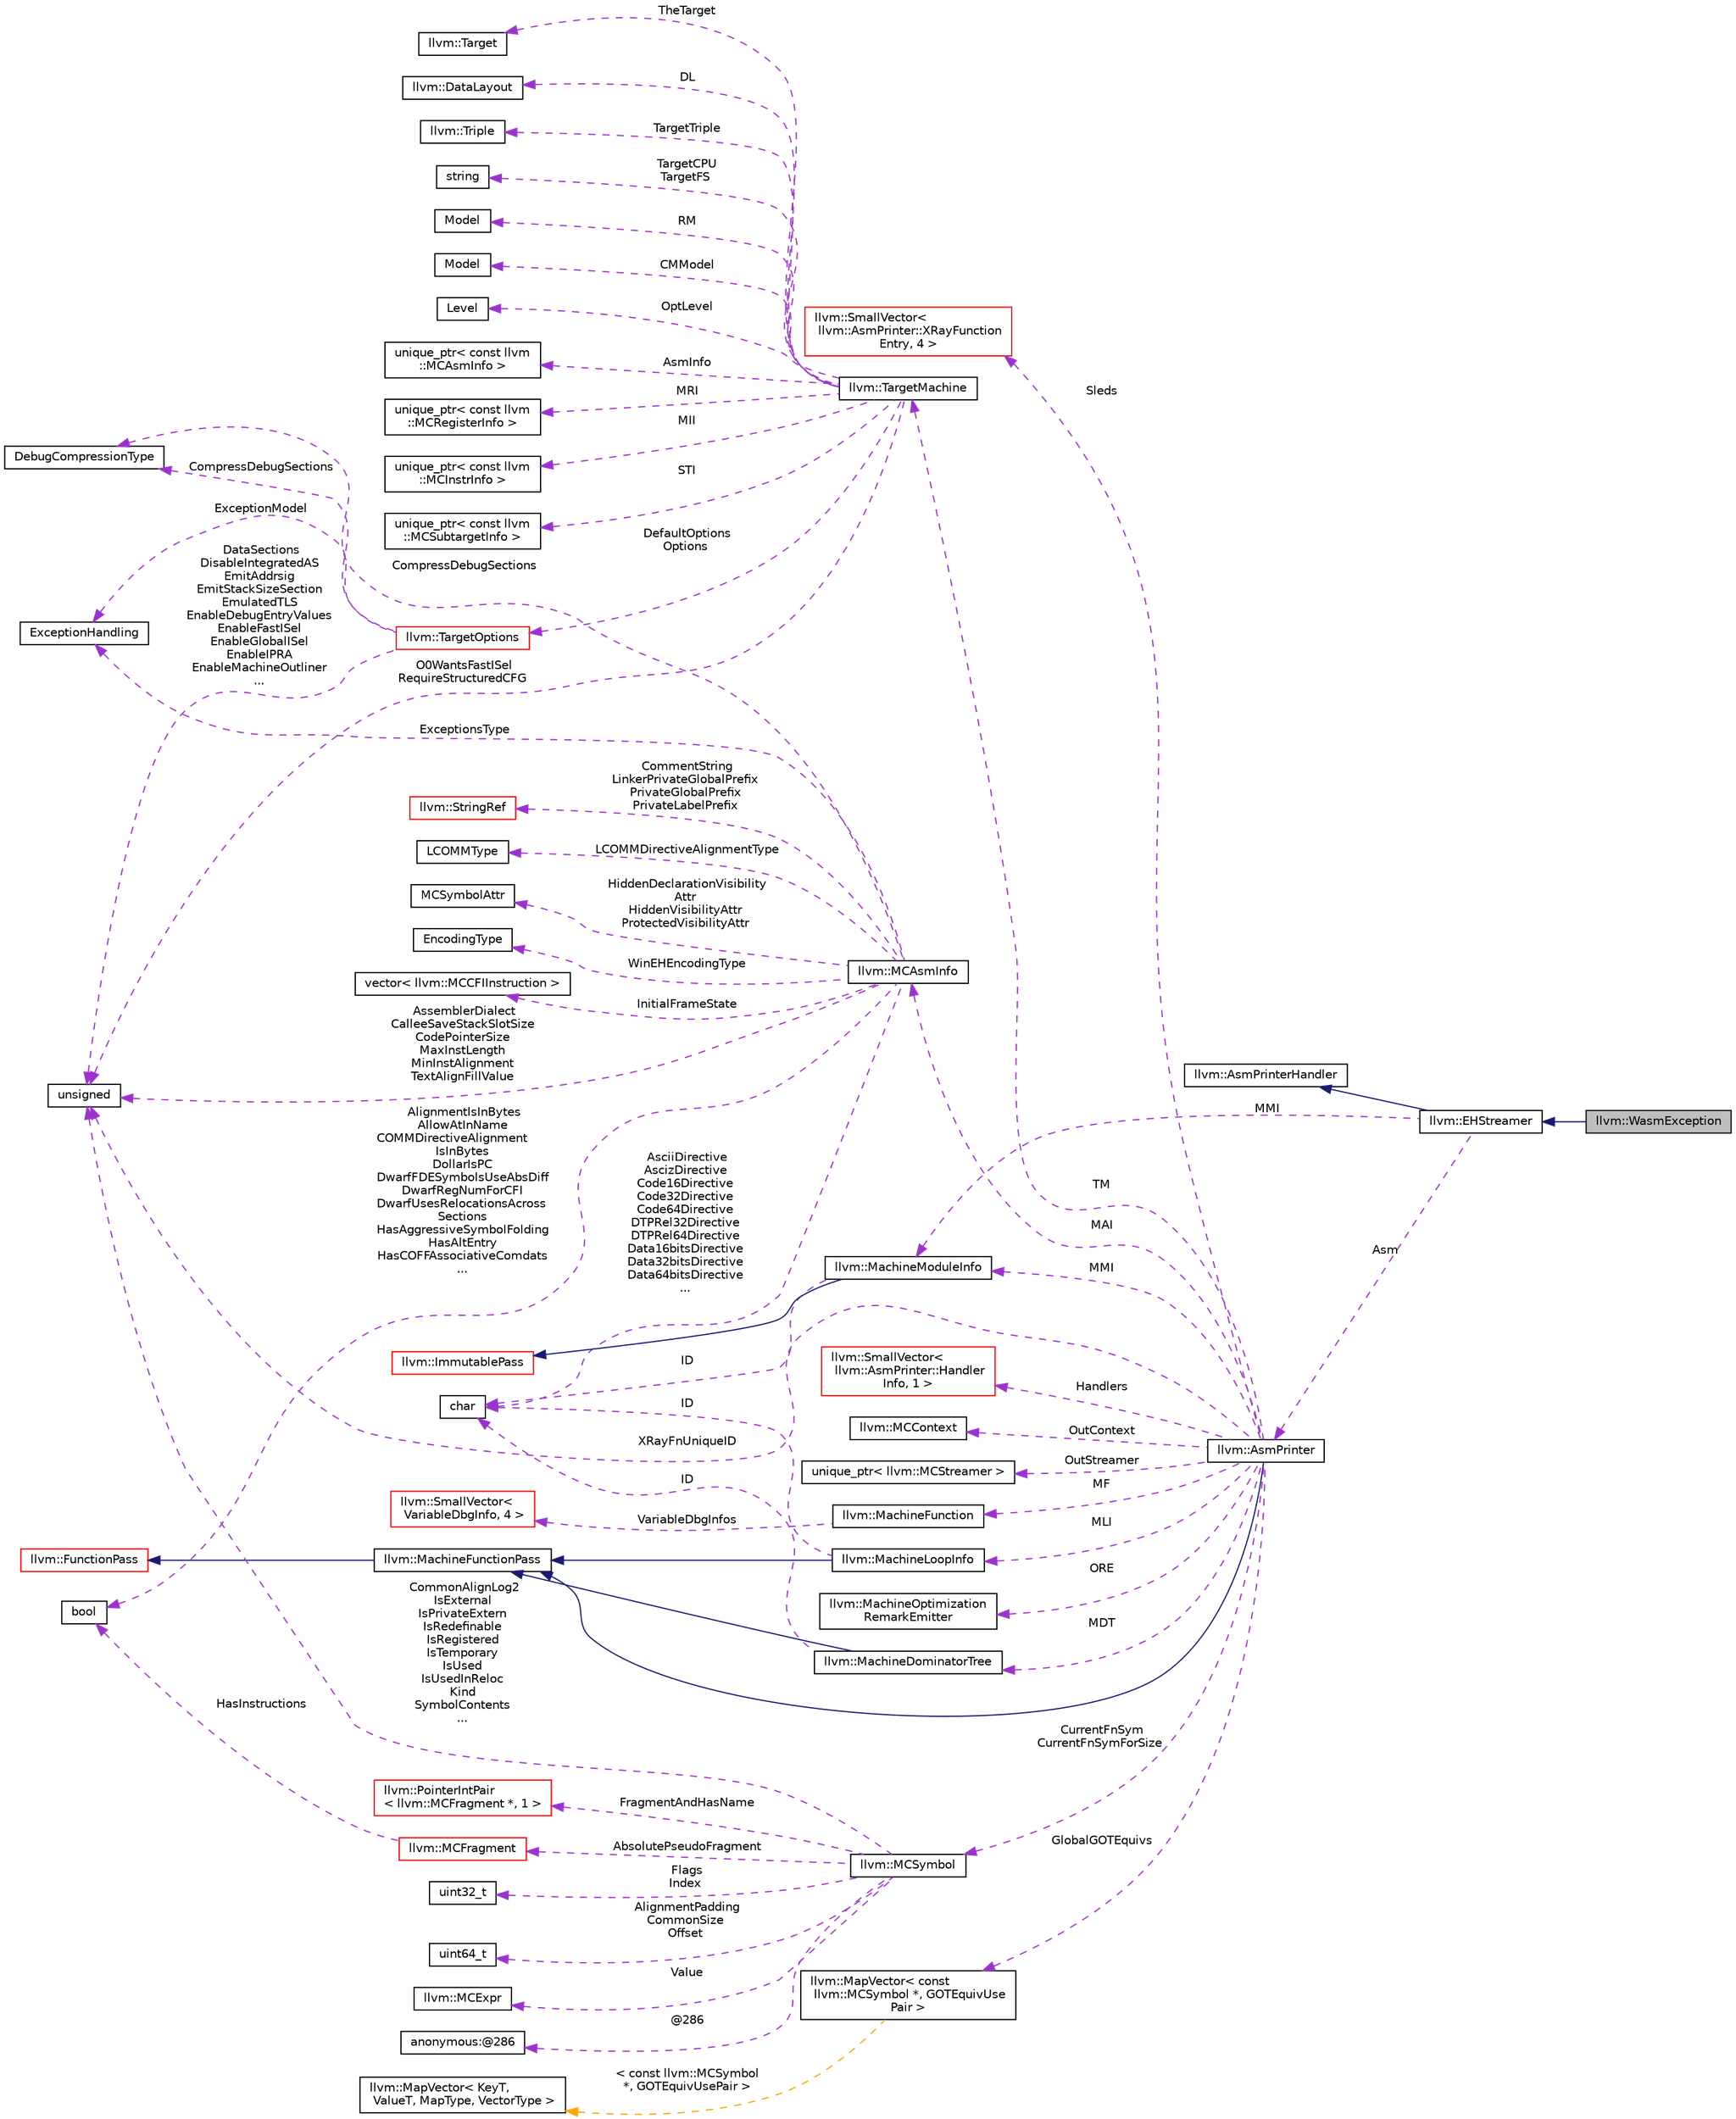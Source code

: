 digraph "llvm::WasmException"
{
 // LATEX_PDF_SIZE
  bgcolor="transparent";
  edge [fontname="Helvetica",fontsize="10",labelfontname="Helvetica",labelfontsize="10"];
  node [fontname="Helvetica",fontsize="10",shape="box"];
  rankdir="LR";
  Node1 [label="llvm::WasmException",height=0.2,width=0.4,color="black", fillcolor="grey75", style="filled", fontcolor="black",tooltip=" "];
  Node2 -> Node1 [dir="back",color="midnightblue",fontsize="10",style="solid",fontname="Helvetica"];
  Node2 [label="llvm::EHStreamer",height=0.2,width=0.4,color="black",URL="$classllvm_1_1EHStreamer.html",tooltip="Emits exception handling directives."];
  Node3 -> Node2 [dir="back",color="midnightblue",fontsize="10",style="solid",fontname="Helvetica"];
  Node3 [label="llvm::AsmPrinterHandler",height=0.2,width=0.4,color="black",URL="$classllvm_1_1AsmPrinterHandler.html",tooltip="Collects and handles AsmPrinter objects required to build debug or EH information."];
  Node4 -> Node2 [dir="back",color="darkorchid3",fontsize="10",style="dashed",label=" Asm" ,fontname="Helvetica"];
  Node4 [label="llvm::AsmPrinter",height=0.2,width=0.4,color="black",URL="$classllvm_1_1AsmPrinter.html",tooltip="This class is intended to be used as a driving class for all asm writers."];
  Node5 -> Node4 [dir="back",color="midnightblue",fontsize="10",style="solid",fontname="Helvetica"];
  Node5 [label="llvm::MachineFunctionPass",height=0.2,width=0.4,color="black",URL="$classllvm_1_1MachineFunctionPass.html",tooltip="MachineFunctionPass - This class adapts the FunctionPass interface to allow convenient creation of pa..."];
  Node6 -> Node5 [dir="back",color="midnightblue",fontsize="10",style="solid",fontname="Helvetica"];
  Node6 [label="llvm::FunctionPass",height=0.2,width=0.4,color="red",URL="$classllvm_1_1FunctionPass.html",tooltip="FunctionPass class - This class is used to implement most global optimizations."];
  Node8 -> Node4 [dir="back",color="darkorchid3",fontsize="10",style="dashed",label=" TM" ,fontname="Helvetica"];
  Node8 [label="llvm::TargetMachine",height=0.2,width=0.4,color="black",URL="$classllvm_1_1TargetMachine.html",tooltip="Primary interface to the complete machine description for the target machine."];
  Node9 -> Node8 [dir="back",color="darkorchid3",fontsize="10",style="dashed",label=" TheTarget" ,fontname="Helvetica"];
  Node9 [label="llvm::Target",height=0.2,width=0.4,color="black",URL="$classllvm_1_1Target.html",tooltip="Target - Wrapper for Target specific information."];
  Node10 -> Node8 [dir="back",color="darkorchid3",fontsize="10",style="dashed",label=" DL" ,fontname="Helvetica"];
  Node10 [label="llvm::DataLayout",height=0.2,width=0.4,color="black",URL="$classllvm_1_1DataLayout.html",tooltip="A parsed version of the target data layout string in and methods for querying it."];
  Node11 -> Node8 [dir="back",color="darkorchid3",fontsize="10",style="dashed",label=" TargetTriple" ,fontname="Helvetica"];
  Node11 [label="llvm::Triple",height=0.2,width=0.4,color="black",URL="$classllvm_1_1Triple.html",tooltip="Triple - Helper class for working with autoconf configuration names."];
  Node12 -> Node8 [dir="back",color="darkorchid3",fontsize="10",style="dashed",label=" TargetCPU\nTargetFS" ,fontname="Helvetica"];
  Node12 [label="string",height=0.2,width=0.4,color="black",tooltip=" "];
  Node13 -> Node8 [dir="back",color="darkorchid3",fontsize="10",style="dashed",label=" RM" ,fontname="Helvetica"];
  Node13 [label="Model",height=0.2,width=0.4,color="black",tooltip=" "];
  Node14 -> Node8 [dir="back",color="darkorchid3",fontsize="10",style="dashed",label=" CMModel" ,fontname="Helvetica"];
  Node14 [label="Model",height=0.2,width=0.4,color="black",tooltip=" "];
  Node15 -> Node8 [dir="back",color="darkorchid3",fontsize="10",style="dashed",label=" OptLevel" ,fontname="Helvetica"];
  Node15 [label="Level",height=0.2,width=0.4,color="black",tooltip=" "];
  Node16 -> Node8 [dir="back",color="darkorchid3",fontsize="10",style="dashed",label=" AsmInfo" ,fontname="Helvetica"];
  Node16 [label="unique_ptr\< const llvm\l::MCAsmInfo \>",height=0.2,width=0.4,color="black",tooltip=" "];
  Node17 -> Node8 [dir="back",color="darkorchid3",fontsize="10",style="dashed",label=" MRI" ,fontname="Helvetica"];
  Node17 [label="unique_ptr\< const llvm\l::MCRegisterInfo \>",height=0.2,width=0.4,color="black",tooltip=" "];
  Node18 -> Node8 [dir="back",color="darkorchid3",fontsize="10",style="dashed",label=" MII" ,fontname="Helvetica"];
  Node18 [label="unique_ptr\< const llvm\l::MCInstrInfo \>",height=0.2,width=0.4,color="black",tooltip=" "];
  Node19 -> Node8 [dir="back",color="darkorchid3",fontsize="10",style="dashed",label=" STI" ,fontname="Helvetica"];
  Node19 [label="unique_ptr\< const llvm\l::MCSubtargetInfo \>",height=0.2,width=0.4,color="black",tooltip=" "];
  Node20 -> Node8 [dir="back",color="darkorchid3",fontsize="10",style="dashed",label=" O0WantsFastISel\nRequireStructuredCFG" ,fontname="Helvetica"];
  Node20 [label="unsigned",height=0.2,width=0.4,color="black",URL="$classunsigned.html",tooltip=" "];
  Node21 -> Node8 [dir="back",color="darkorchid3",fontsize="10",style="dashed",label=" DefaultOptions\nOptions" ,fontname="Helvetica"];
  Node21 [label="llvm::TargetOptions",height=0.2,width=0.4,color="red",URL="$classllvm_1_1TargetOptions.html",tooltip=" "];
  Node20 -> Node21 [dir="back",color="darkorchid3",fontsize="10",style="dashed",label=" DataSections\nDisableIntegratedAS\nEmitAddrsig\nEmitStackSizeSection\nEmulatedTLS\nEnableDebugEntryValues\nEnableFastISel\nEnableGlobalISel\nEnableIPRA\nEnableMachineOutliner\n..." ,fontname="Helvetica"];
  Node23 -> Node21 [dir="back",color="darkorchid3",fontsize="10",style="dashed",label=" CompressDebugSections" ,fontname="Helvetica"];
  Node23 [label="DebugCompressionType",height=0.2,width=0.4,color="black",tooltip=" "];
  Node30 -> Node21 [dir="back",color="darkorchid3",fontsize="10",style="dashed",label=" ExceptionModel" ,fontname="Helvetica"];
  Node30 [label="ExceptionHandling",height=0.2,width=0.4,color="black",tooltip=" "];
  Node35 -> Node4 [dir="back",color="darkorchid3",fontsize="10",style="dashed",label=" MAI" ,fontname="Helvetica"];
  Node35 [label="llvm::MCAsmInfo",height=0.2,width=0.4,color="black",URL="$classllvm_1_1MCAsmInfo.html",tooltip="This class is intended to be used as a base class for asm properties and features specific to the tar..."];
  Node20 -> Node35 [dir="back",color="darkorchid3",fontsize="10",style="dashed",label=" AssemblerDialect\nCalleeSaveStackSlotSize\nCodePointerSize\nMaxInstLength\nMinInstAlignment\nTextAlignFillValue" ,fontname="Helvetica"];
  Node32 -> Node35 [dir="back",color="darkorchid3",fontsize="10",style="dashed",label=" AlignmentIsInBytes\nAllowAtInName\nCOMMDirectiveAlignment\lIsInBytes\nDollarIsPC\nDwarfFDESymbolsUseAbsDiff\nDwarfRegNumForCFI\nDwarfUsesRelocationsAcross\lSections\nHasAggressiveSymbolFolding\nHasAltEntry\nHasCOFFAssociativeComdats\n..." ,fontname="Helvetica"];
  Node32 [label="bool",height=0.2,width=0.4,color="black",URL="$classbool.html",tooltip=" "];
  Node36 -> Node35 [dir="back",color="darkorchid3",fontsize="10",style="dashed",label=" AsciiDirective\nAscizDirective\nCode16Directive\nCode32Directive\nCode64Directive\nDTPRel32Directive\nDTPRel64Directive\nData16bitsDirective\nData32bitsDirective\nData64bitsDirective\n..." ,fontname="Helvetica"];
  Node36 [label="char",height=0.2,width=0.4,color="black",URL="$classchar.html",tooltip=" "];
  Node37 -> Node35 [dir="back",color="darkorchid3",fontsize="10",style="dashed",label=" CommentString\nLinkerPrivateGlobalPrefix\nPrivateGlobalPrefix\nPrivateLabelPrefix" ,fontname="Helvetica"];
  Node37 [label="llvm::StringRef",height=0.2,width=0.4,color="red",URL="$classllvm_1_1StringRef.html",tooltip="StringRef - Represent a constant reference to a string, i.e."];
  Node39 -> Node35 [dir="back",color="darkorchid3",fontsize="10",style="dashed",label=" LCOMMDirectiveAlignmentType" ,fontname="Helvetica"];
  Node39 [label="LCOMMType",height=0.2,width=0.4,color="black",tooltip=" "];
  Node40 -> Node35 [dir="back",color="darkorchid3",fontsize="10",style="dashed",label=" HiddenDeclarationVisibility\lAttr\nHiddenVisibilityAttr\nProtectedVisibilityAttr" ,fontname="Helvetica"];
  Node40 [label="MCSymbolAttr",height=0.2,width=0.4,color="black",tooltip=" "];
  Node30 -> Node35 [dir="back",color="darkorchid3",fontsize="10",style="dashed",label=" ExceptionsType" ,fontname="Helvetica"];
  Node41 -> Node35 [dir="back",color="darkorchid3",fontsize="10",style="dashed",label=" WinEHEncodingType" ,fontname="Helvetica"];
  Node41 [label="EncodingType",height=0.2,width=0.4,color="black",tooltip=" "];
  Node42 -> Node35 [dir="back",color="darkorchid3",fontsize="10",style="dashed",label=" InitialFrameState" ,fontname="Helvetica"];
  Node42 [label="vector\< llvm::MCCFIInstruction \>",height=0.2,width=0.4,color="black",tooltip=" "];
  Node23 -> Node35 [dir="back",color="darkorchid3",fontsize="10",style="dashed",label=" CompressDebugSections" ,fontname="Helvetica"];
  Node43 -> Node4 [dir="back",color="darkorchid3",fontsize="10",style="dashed",label=" OutContext" ,fontname="Helvetica"];
  Node43 [label="llvm::MCContext",height=0.2,width=0.4,color="black",URL="$classllvm_1_1MCContext.html",tooltip="Context object for machine code objects."];
  Node44 -> Node4 [dir="back",color="darkorchid3",fontsize="10",style="dashed",label=" OutStreamer" ,fontname="Helvetica"];
  Node44 [label="unique_ptr\< llvm::MCStreamer \>",height=0.2,width=0.4,color="black",tooltip=" "];
  Node45 -> Node4 [dir="back",color="darkorchid3",fontsize="10",style="dashed",label=" MF" ,fontname="Helvetica"];
  Node45 [label="llvm::MachineFunction",height=0.2,width=0.4,color="black",URL="$classllvm_1_1MachineFunction.html",tooltip=" "];
  Node46 -> Node45 [dir="back",color="darkorchid3",fontsize="10",style="dashed",label=" VariableDbgInfos" ,fontname="Helvetica"];
  Node46 [label="llvm::SmallVector\<\l VariableDbgInfo, 4 \>",height=0.2,width=0.4,color="red",URL="$classllvm_1_1SmallVector.html",tooltip=" "];
  Node60 -> Node4 [dir="back",color="darkorchid3",fontsize="10",style="dashed",label=" MMI" ,fontname="Helvetica"];
  Node60 [label="llvm::MachineModuleInfo",height=0.2,width=0.4,color="black",URL="$classllvm_1_1MachineModuleInfo.html",tooltip="This class contains meta information specific to a module."];
  Node61 -> Node60 [dir="back",color="midnightblue",fontsize="10",style="solid",fontname="Helvetica"];
  Node61 [label="llvm::ImmutablePass",height=0.2,width=0.4,color="red",URL="$classllvm_1_1ImmutablePass.html",tooltip="ImmutablePass class - This class is used to provide information that does not need to be run."];
  Node36 -> Node60 [dir="back",color="darkorchid3",fontsize="10",style="dashed",label=" ID" ,fontname="Helvetica"];
  Node63 -> Node4 [dir="back",color="darkorchid3",fontsize="10",style="dashed",label=" MDT" ,fontname="Helvetica"];
  Node63 [label="llvm::MachineDominatorTree",height=0.2,width=0.4,color="black",URL="$classllvm_1_1MachineDominatorTree.html",tooltip="DominatorTree Class - Concrete subclass of DominatorTreeBase that is used to compute a normal dominat..."];
  Node5 -> Node63 [dir="back",color="midnightblue",fontsize="10",style="solid",fontname="Helvetica"];
  Node36 -> Node63 [dir="back",color="darkorchid3",fontsize="10",style="dashed",label=" ID" ,fontname="Helvetica"];
  Node64 -> Node4 [dir="back",color="darkorchid3",fontsize="10",style="dashed",label=" MLI" ,fontname="Helvetica"];
  Node64 [label="llvm::MachineLoopInfo",height=0.2,width=0.4,color="black",URL="$classllvm_1_1MachineLoopInfo.html",tooltip=" "];
  Node5 -> Node64 [dir="back",color="midnightblue",fontsize="10",style="solid",fontname="Helvetica"];
  Node36 -> Node64 [dir="back",color="darkorchid3",fontsize="10",style="dashed",label=" ID" ,fontname="Helvetica"];
  Node65 -> Node4 [dir="back",color="darkorchid3",fontsize="10",style="dashed",label=" ORE" ,fontname="Helvetica"];
  Node65 [label="llvm::MachineOptimization\lRemarkEmitter",height=0.2,width=0.4,color="black",URL="$classllvm_1_1MachineOptimizationRemarkEmitter.html",tooltip="The optimization diagnostic interface."];
  Node66 -> Node4 [dir="back",color="darkorchid3",fontsize="10",style="dashed",label=" CurrentFnSym\nCurrentFnSymForSize" ,fontname="Helvetica"];
  Node66 [label="llvm::MCSymbol",height=0.2,width=0.4,color="black",URL="$classllvm_1_1MCSymbol.html",tooltip="MCSymbol - Instances of this class represent a symbol name in the MC file, and MCSymbols are created ..."];
  Node67 -> Node66 [dir="back",color="darkorchid3",fontsize="10",style="dashed",label=" AbsolutePseudoFragment" ,fontname="Helvetica"];
  Node67 [label="llvm::MCFragment",height=0.2,width=0.4,color="red",URL="$classllvm_1_1MCFragment.html",tooltip=" "];
  Node32 -> Node67 [dir="back",color="darkorchid3",fontsize="10",style="dashed",label=" HasInstructions" ,fontname="Helvetica"];
  Node77 -> Node66 [dir="back",color="darkorchid3",fontsize="10",style="dashed",label=" FragmentAndHasName" ,fontname="Helvetica"];
  Node77 [label="llvm::PointerIntPair\l\< llvm::MCFragment *, 1 \>",height=0.2,width=0.4,color="red",URL="$classllvm_1_1PointerIntPair.html",tooltip=" "];
  Node20 -> Node66 [dir="back",color="darkorchid3",fontsize="10",style="dashed",label=" CommonAlignLog2\nIsExternal\nIsPrivateExtern\nIsRedefinable\nIsRegistered\nIsTemporary\nIsUsed\nIsUsedInReloc\nKind\nSymbolContents\n..." ,fontname="Helvetica"];
  Node79 -> Node66 [dir="back",color="darkorchid3",fontsize="10",style="dashed",label=" Flags\nIndex" ,fontname="Helvetica"];
  Node79 [label="uint32_t",height=0.2,width=0.4,color="black",URL="$classuint32__t.html",tooltip=" "];
  Node80 -> Node66 [dir="back",color="darkorchid3",fontsize="10",style="dashed",label=" AlignmentPadding\nCommonSize\nOffset" ,fontname="Helvetica"];
  Node80 [label="uint64_t",height=0.2,width=0.4,color="black",tooltip=" "];
  Node81 -> Node66 [dir="back",color="darkorchid3",fontsize="10",style="dashed",label=" Value" ,fontname="Helvetica"];
  Node81 [label="llvm::MCExpr",height=0.2,width=0.4,color="black",URL="$classllvm_1_1MCExpr.html",tooltip="Base class for the full range of assembler expressions which are needed for parsing."];
  Node82 -> Node66 [dir="back",color="darkorchid3",fontsize="10",style="dashed",label=" @286" ,fontname="Helvetica"];
  Node82 [label="anonymous:@286",height=0.2,width=0.4,color="black",tooltip=" "];
  Node83 -> Node4 [dir="back",color="darkorchid3",fontsize="10",style="dashed",label=" GlobalGOTEquivs" ,fontname="Helvetica"];
  Node83 [label="llvm::MapVector\< const\l llvm::MCSymbol *, GOTEquivUse\lPair \>",height=0.2,width=0.4,color="black",URL="$classllvm_1_1MapVector.html",tooltip=" "];
  Node84 -> Node83 [dir="back",color="orange",fontsize="10",style="dashed",label=" \< const llvm::MCSymbol\l *, GOTEquivUsePair \>" ,fontname="Helvetica"];
  Node84 [label="llvm::MapVector\< KeyT,\l ValueT, MapType, VectorType \>",height=0.2,width=0.4,color="black",URL="$classllvm_1_1MapVector.html",tooltip="This class implements a map that also provides access to all stored values in a deterministic order."];
  Node85 -> Node4 [dir="back",color="darkorchid3",fontsize="10",style="dashed",label=" Handlers" ,fontname="Helvetica"];
  Node85 [label="llvm::SmallVector\<\l llvm::AsmPrinter::Handler\lInfo, 1 \>",height=0.2,width=0.4,color="red",URL="$classllvm_1_1SmallVector.html",tooltip=" "];
  Node88 -> Node4 [dir="back",color="darkorchid3",fontsize="10",style="dashed",label=" Sleds" ,fontname="Helvetica"];
  Node88 [label="llvm::SmallVector\<\l llvm::AsmPrinter::XRayFunction\lEntry, 4 \>",height=0.2,width=0.4,color="red",URL="$classllvm_1_1SmallVector.html",tooltip=" "];
  Node20 -> Node4 [dir="back",color="darkorchid3",fontsize="10",style="dashed",label=" XRayFnUniqueID" ,fontname="Helvetica"];
  Node60 -> Node2 [dir="back",color="darkorchid3",fontsize="10",style="dashed",label=" MMI" ,fontname="Helvetica"];
}
